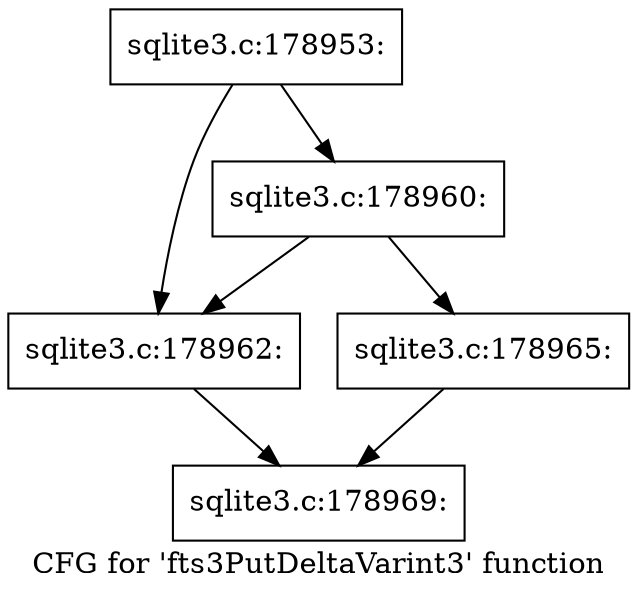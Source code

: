 digraph "CFG for 'fts3PutDeltaVarint3' function" {
	label="CFG for 'fts3PutDeltaVarint3' function";

	Node0x55c0faf002c0 [shape=record,label="{sqlite3.c:178953:}"];
	Node0x55c0faf002c0 -> Node0x55c0faf04440;
	Node0x55c0faf002c0 -> Node0x55c0faf04530;
	Node0x55c0faf04530 [shape=record,label="{sqlite3.c:178960:}"];
	Node0x55c0faf04530 -> Node0x55c0faf04440;
	Node0x55c0faf04530 -> Node0x55c0faf044e0;
	Node0x55c0faf04440 [shape=record,label="{sqlite3.c:178962:}"];
	Node0x55c0faf04440 -> Node0x55c0faf04490;
	Node0x55c0faf044e0 [shape=record,label="{sqlite3.c:178965:}"];
	Node0x55c0faf044e0 -> Node0x55c0faf04490;
	Node0x55c0faf04490 [shape=record,label="{sqlite3.c:178969:}"];
}
